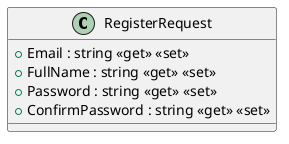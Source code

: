 @startuml
class RegisterRequest {
    + Email : string <<get>> <<set>>
    + FullName : string <<get>> <<set>>
    + Password : string <<get>> <<set>>
    + ConfirmPassword : string <<get>> <<set>>
}
@enduml

